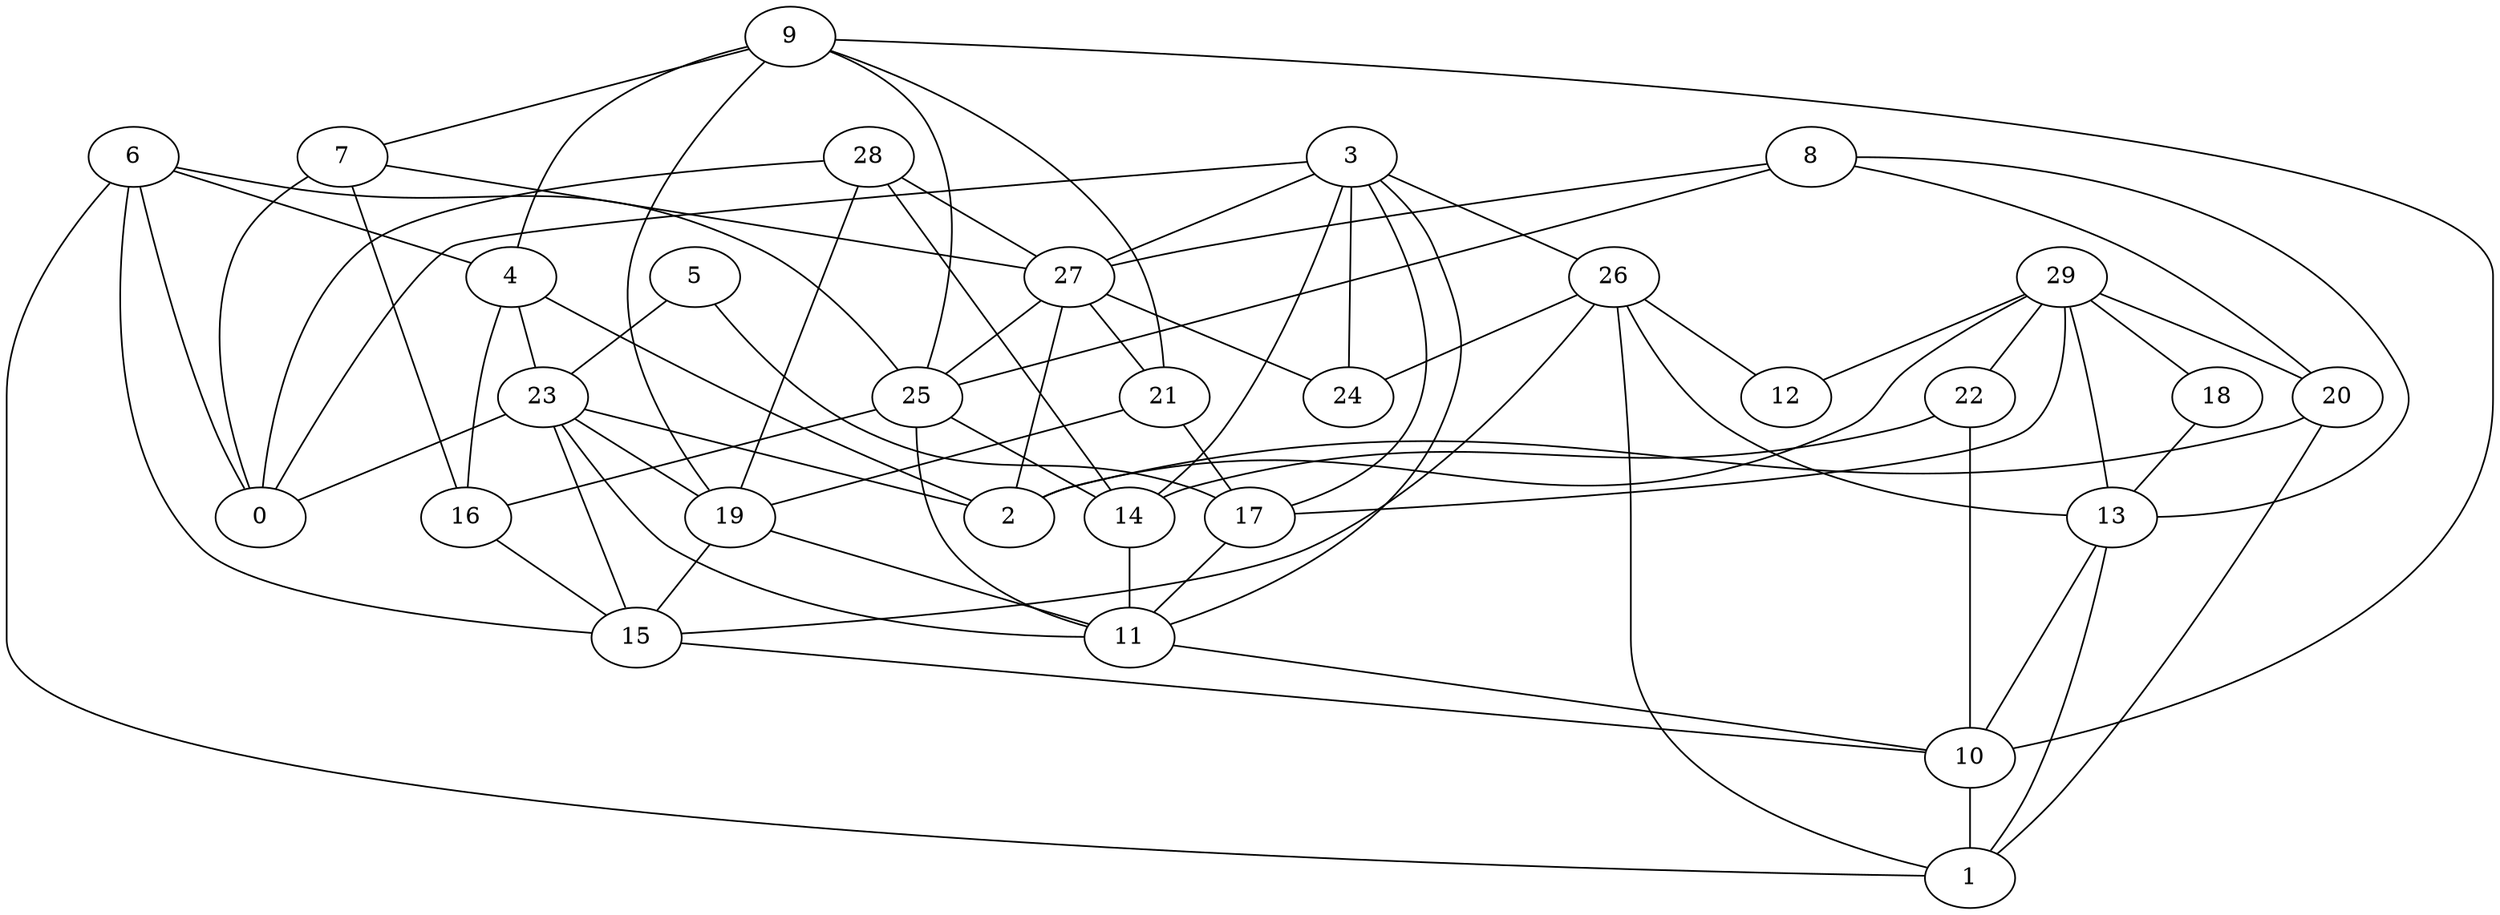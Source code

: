 digraph GG_graph {

subgraph G_graph {
edge [color = black]
"28" -> "14" [dir = none]
"28" -> "19" [dir = none]
"19" -> "11" [dir = none]
"26" -> "1" [dir = none]
"26" -> "24" [dir = none]
"9" -> "25" [dir = none]
"6" -> "4" [dir = none]
"3" -> "0" [dir = none]
"3" -> "11" [dir = none]
"3" -> "17" [dir = none]
"3" -> "27" [dir = none]
"16" -> "15" [dir = none]
"27" -> "2" [dir = none]
"27" -> "25" [dir = none]
"27" -> "24" [dir = none]
"7" -> "27" [dir = none]
"10" -> "1" [dir = none]
"23" -> "15" [dir = none]
"23" -> "2" [dir = none]
"21" -> "17" [dir = none]
"20" -> "1" [dir = none]
"18" -> "13" [dir = none]
"5" -> "23" [dir = none]
"29" -> "22" [dir = none]
"29" -> "12" [dir = none]
"29" -> "13" [dir = none]
"29" -> "17" [dir = none]
"4" -> "23" [dir = none]
"8" -> "25" [dir = none]
"8" -> "27" [dir = none]
"15" -> "10" [dir = none]
"11" -> "10" [dir = none]
"26" -> "13" [dir = none]
"22" -> "14" [dir = none]
"9" -> "7" [dir = none]
"23" -> "0" [dir = none]
"19" -> "15" [dir = none]
"9" -> "19" [dir = none]
"13" -> "1" [dir = none]
"6" -> "0" [dir = none]
"25" -> "16" [dir = none]
"13" -> "10" [dir = none]
"20" -> "2" [dir = none]
"27" -> "21" [dir = none]
"29" -> "20" [dir = none]
"23" -> "11" [dir = none]
"9" -> "21" [dir = none]
"3" -> "26" [dir = none]
"28" -> "0" [dir = none]
"9" -> "4" [dir = none]
"4" -> "2" [dir = none]
"26" -> "12" [dir = none]
"8" -> "13" [dir = none]
"21" -> "19" [dir = none]
"22" -> "10" [dir = none]
"3" -> "14" [dir = none]
"17" -> "11" [dir = none]
"3" -> "24" [dir = none]
"8" -> "20" [dir = none]
"7" -> "16" [dir = none]
"29" -> "18" [dir = none]
"23" -> "19" [dir = none]
"9" -> "10" [dir = none]
"29" -> "2" [dir = none]
"28" -> "27" [dir = none]
"6" -> "15" [dir = none]
"7" -> "0" [dir = none]
"25" -> "14" [dir = none]
"4" -> "16" [dir = none]
"26" -> "15" [dir = none]
"6" -> "25" [dir = none]
"25" -> "11" [dir = none]
"14" -> "11" [dir = none]
"5" -> "17" [dir = none]
"6" -> "1" [dir = none]
}

}
